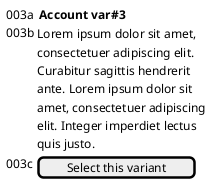@startuml
salt
{
  003a | <b> Account var#3
  003b | {Lorem ipsum dolor sit amet,
          consectetuer adipiscing elit.
          Curabitur sagittis hendrerit
          ante. Lorem ipsum dolor sit
          amet, consectetuer adipiscing
          elit. Integer imperdiet lectus
          quis justo.
        }
  003c | [Select this variant]
}
@enduml